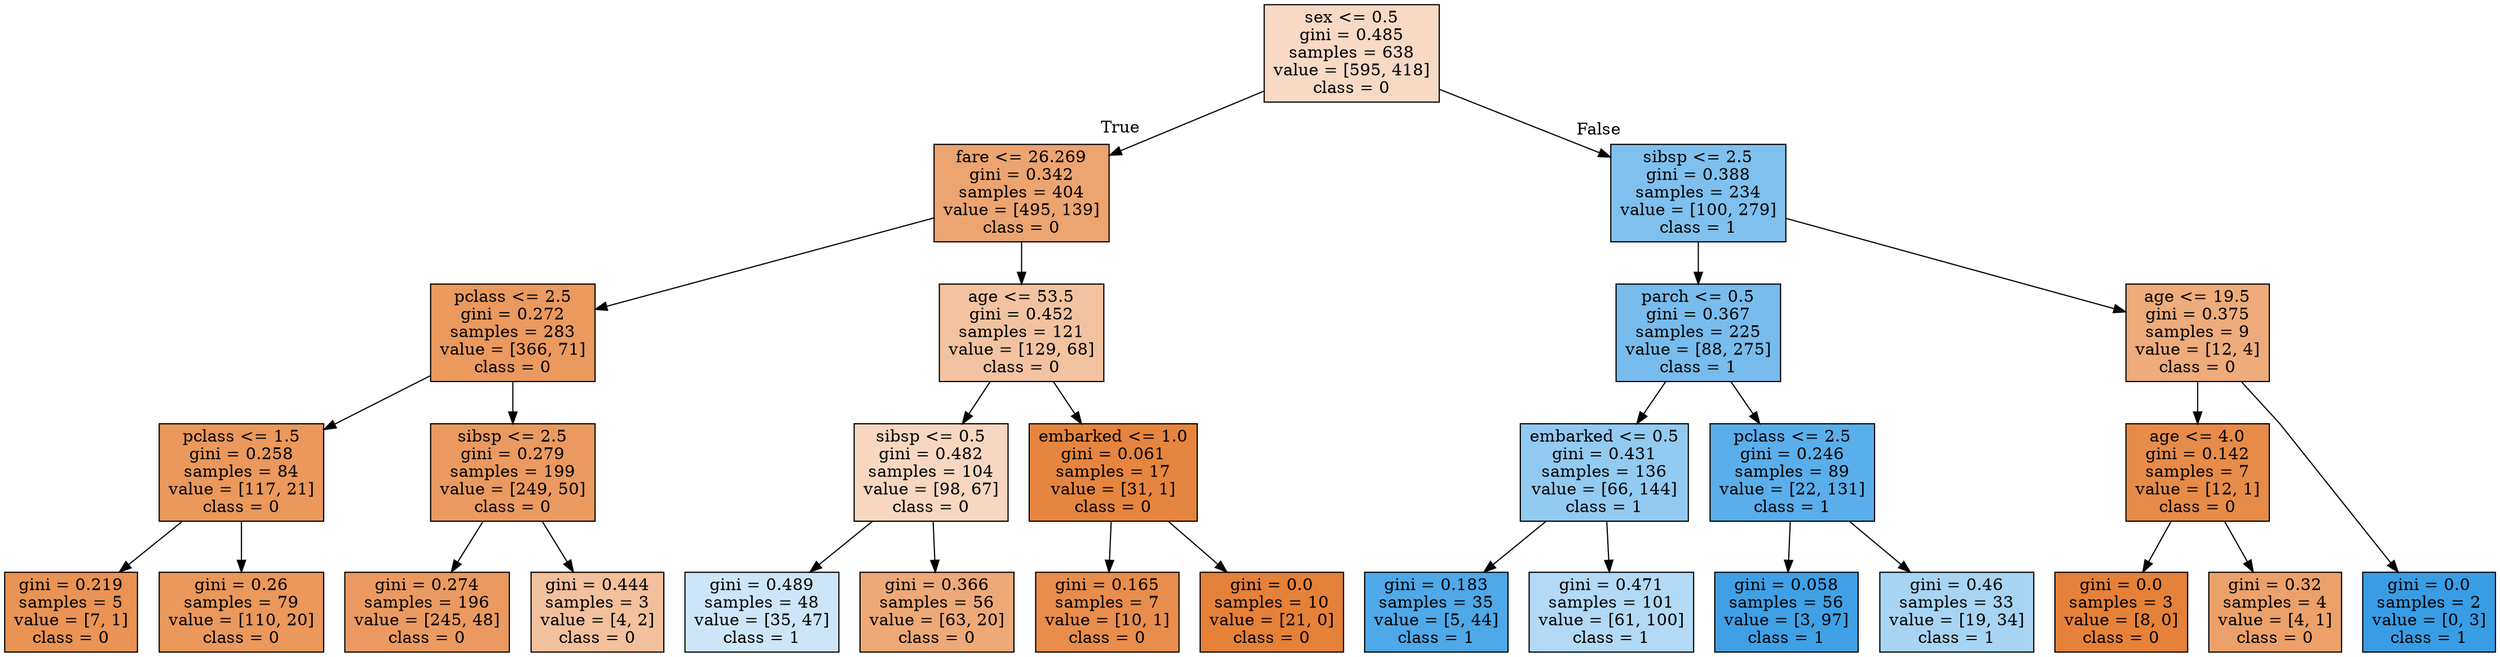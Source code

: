 digraph Tree {
node [shape=box, style="filled", color="black"] ;
graph [ranksep=equally, splines=polyline] ;
0 [label="sex <= 0.5\ngini = 0.485\nsamples = 638\nvalue = [595, 418]\nclass = 0", fillcolor="#e581394c"] ;
1 [label="fare <= 26.269\ngini = 0.342\nsamples = 404\nvalue = [495, 139]\nclass = 0", fillcolor="#e58139b7"] ;
0 -> 1 [labeldistance=2.5, labelangle=45, headlabel="True"] ;
2 [label="pclass <= 2.5\ngini = 0.272\nsamples = 283\nvalue = [366, 71]\nclass = 0", fillcolor="#e58139ce"] ;
1 -> 2 ;
3 [label="pclass <= 1.5\ngini = 0.258\nsamples = 84\nvalue = [117, 21]\nclass = 0", fillcolor="#e58139d1"] ;
2 -> 3 ;
4 [label="gini = 0.219\nsamples = 5\nvalue = [7, 1]\nclass = 0", fillcolor="#e58139db"] ;
3 -> 4 ;
5 [label="gini = 0.26\nsamples = 79\nvalue = [110, 20]\nclass = 0", fillcolor="#e58139d1"] ;
3 -> 5 ;
6 [label="sibsp <= 2.5\ngini = 0.279\nsamples = 199\nvalue = [249, 50]\nclass = 0", fillcolor="#e58139cc"] ;
2 -> 6 ;
7 [label="gini = 0.274\nsamples = 196\nvalue = [245, 48]\nclass = 0", fillcolor="#e58139cd"] ;
6 -> 7 ;
8 [label="gini = 0.444\nsamples = 3\nvalue = [4, 2]\nclass = 0", fillcolor="#e581397f"] ;
6 -> 8 ;
9 [label="age <= 53.5\ngini = 0.452\nsamples = 121\nvalue = [129, 68]\nclass = 0", fillcolor="#e5813979"] ;
1 -> 9 ;
10 [label="sibsp <= 0.5\ngini = 0.482\nsamples = 104\nvalue = [98, 67]\nclass = 0", fillcolor="#e5813951"] ;
9 -> 10 ;
11 [label="gini = 0.489\nsamples = 48\nvalue = [35, 47]\nclass = 1", fillcolor="#399de541"] ;
10 -> 11 ;
12 [label="gini = 0.366\nsamples = 56\nvalue = [63, 20]\nclass = 0", fillcolor="#e58139ae"] ;
10 -> 12 ;
13 [label="embarked <= 1.0\ngini = 0.061\nsamples = 17\nvalue = [31, 1]\nclass = 0", fillcolor="#e58139f7"] ;
9 -> 13 ;
14 [label="gini = 0.165\nsamples = 7\nvalue = [10, 1]\nclass = 0", fillcolor="#e58139e6"] ;
13 -> 14 ;
15 [label="gini = 0.0\nsamples = 10\nvalue = [21, 0]\nclass = 0", fillcolor="#e58139ff"] ;
13 -> 15 ;
16 [label="sibsp <= 2.5\ngini = 0.388\nsamples = 234\nvalue = [100, 279]\nclass = 1", fillcolor="#399de5a4"] ;
0 -> 16 [labeldistance=2.5, labelangle=-45, headlabel="False"] ;
17 [label="parch <= 0.5\ngini = 0.367\nsamples = 225\nvalue = [88, 275]\nclass = 1", fillcolor="#399de5ad"] ;
16 -> 17 ;
18 [label="embarked <= 0.5\ngini = 0.431\nsamples = 136\nvalue = [66, 144]\nclass = 1", fillcolor="#399de58a"] ;
17 -> 18 ;
19 [label="gini = 0.183\nsamples = 35\nvalue = [5, 44]\nclass = 1", fillcolor="#399de5e2"] ;
18 -> 19 ;
20 [label="gini = 0.471\nsamples = 101\nvalue = [61, 100]\nclass = 1", fillcolor="#399de563"] ;
18 -> 20 ;
21 [label="pclass <= 2.5\ngini = 0.246\nsamples = 89\nvalue = [22, 131]\nclass = 1", fillcolor="#399de5d4"] ;
17 -> 21 ;
22 [label="gini = 0.058\nsamples = 56\nvalue = [3, 97]\nclass = 1", fillcolor="#399de5f7"] ;
21 -> 22 ;
23 [label="gini = 0.46\nsamples = 33\nvalue = [19, 34]\nclass = 1", fillcolor="#399de570"] ;
21 -> 23 ;
24 [label="age <= 19.5\ngini = 0.375\nsamples = 9\nvalue = [12, 4]\nclass = 0", fillcolor="#e58139aa"] ;
16 -> 24 ;
25 [label="age <= 4.0\ngini = 0.142\nsamples = 7\nvalue = [12, 1]\nclass = 0", fillcolor="#e58139ea"] ;
24 -> 25 ;
26 [label="gini = 0.0\nsamples = 3\nvalue = [8, 0]\nclass = 0", fillcolor="#e58139ff"] ;
25 -> 26 ;
27 [label="gini = 0.32\nsamples = 4\nvalue = [4, 1]\nclass = 0", fillcolor="#e58139bf"] ;
25 -> 27 ;
28 [label="gini = 0.0\nsamples = 2\nvalue = [0, 3]\nclass = 1", fillcolor="#399de5ff"] ;
24 -> 28 ;
{rank=same ; 0} ;
{rank=same ; 1; 16} ;
{rank=same ; 2; 9; 17; 24} ;
{rank=same ; 3; 6; 10; 13; 18; 21; 25} ;
{rank=same ; 4; 5; 7; 8; 11; 12; 14; 15; 19; 20; 22; 23; 26; 27; 28} ;
}